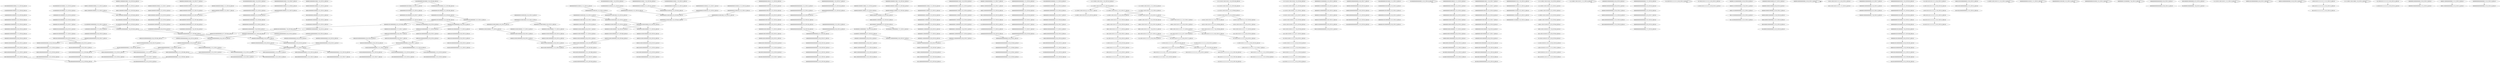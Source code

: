 digraph G {
    "00000100000000000000_11-30_COV:607_LEN:20" -> "00001000000000000000_12-31_COV:580_LEN:20";
    "00000100000000000000_11-30_COV:607_LEN:20" -> "00001000000000000000_12-32_COV:22_LEN:20";
    "00000100000000000000_11-30_COV:607_LEN:20" -> "00001000000000000001_12-31_COV:17_LEN:20";
    "10000000000010100010_2-21_COV:14_LEN:20" -> "00000000000101000100_3-22_COV:362_LEN:20";
    "00000010010000000000_7-27_COV:16_LEN:20" -> "00000100100000000000_8-28_COV:17_LEN:20";
    "00000010001000000000_9-29_COV:21_LEN:20" -> "00000100010000000000_10-30_COV:20_LEN:20";
    "10000000010000000000_7-26_COV:14_LEN:20" -> "00000000100000000000_8-27_COV:108_LEN:20";
    "00000000000000000000_1-21_COV:13_LEN:20" -> "00000000000000000000_2-22_COV:14_LEN:20";
    "00000001100000000000_9-28_COV:27_LEN:20" -> "00000011000000000000_10-29_COV:270_LEN:20";
    "00000000000000000000_6-26_COV:27_LEN:20" -> "00000000000000000000_7-27_COV:27_LEN:20";
    "00010000000000000000_10-30_COV:31_LEN:20" -> "00100000000000000000_11-31_COV:32_LEN:20";
    "00001010001000000000_10-30_COV:19_LEN:20" -> "00010100010000000000_11-31_COV:18_LEN:20";
    "11100011100110101111_4-23_COV:115_LEN:20" -> "11000111001101011111_5-25_COV:13_LEN:20";
    "11100011100110101111_4-23_COV:115_LEN:20" -> "11000111001101011111_5-24_COV:108_LEN:20";
    "10101110011010011111_6-25_COV:38_LEN:20" -> "01011100110100111111_7-26_COV:38_LEN:20";
    "00000100000000000000_8-28_COV:32_LEN:20" -> "00001000000000000000_9-29_COV:34_LEN:20";
    "11101011100110101111_4-23_COV:93_LEN:20" -> "11010111001101011111_5-25_COV:20_LEN:20";
    "11101011100110101111_4-23_COV:93_LEN:20" -> "11010111001101011111_5-24_COV:78_LEN:20";
    "11111010111001101011_2-21_COV:109_LEN:20" -> "11110101110011010111_3-22_COV:98_LEN:20";
    "10000000000001000000_3-22_COV:14_LEN:20" -> "00000000000010000000_4-23_COV:85_LEN:20";
    "00000000101000100000_5-25_COV:16_LEN:20" -> "00000001010001000000_7-26_COV:413_LEN:20";
    "00000000101000100000_5-25_COV:16_LEN:20" -> "00000001010001000000_7-27_COV:20_LEN:20";
    "00000100000000100000_2-21_COV:14_LEN:20" -> "00001000000001000000_3-22_COV:14_LEN:20";
    "00000001010000000000_6-26_COV:15_LEN:20" -> "00000010100000000000_7-27_COV:15_LEN:20";
    "11000111001101011111_5-25_COV:13_LEN:20" -> "10001110011010111111_6-26_COV:15_LEN:20";
    "11000000010000000000_7-27_COV:15_LEN:20" -> "10000000100000000000_8-28_COV:25_LEN:20";
    "00111001101011111111_8-28_COV:21_LEN:20" -> "01110011010111111111_9-29_COV:32_LEN:20";
    "11110001110011010111_2-22_COV:14_LEN:20" -> "11100011100110101111_4-23_COV:115_LEN:20";
    "11110001110011010111_2-22_COV:14_LEN:20" -> "11100011100110101111_4-24_COV:20_LEN:20";
    "00000010100010000000_8-28_COV:20_LEN:20" -> "00000101000100000000_9-29_COV:20_LEN:20";
    "00100100000000000000_11-30_COV:382_LEN:20" -> "01001000000000000000_12-31_COV:384_LEN:20";
    "00000010000000000000_9-29_COV:19_LEN:20" -> "00000100000000000000_10-30_COV:19_LEN:20";
    "11101011100110100111_4-23_COV:37_LEN:20" -> "11010111001101001111_5-24_COV:36_LEN:20";
    "11111010111001101001_2-21_COV:38_LEN:20" -> "11110101110011010011_3-22_COV:41_LEN:20";
    "00000100000000000000_10-30_COV:19_LEN:20" -> "00001000000000000000_11-31_COV:18_LEN:20";
    "00001000000110000000_5-24_COV:255_LEN:20" -> "00010000001100000000_6-25_COV:263_LEN:20";
    "01000000000100100000_2-22_COV:13_LEN:20" -> "10000000001001000000_3-23_COV:13_LEN:20";
    "11001101011111111110_11-30_COV:25_LEN:20" -> "10011010111111111101_12-32_COV:19_LEN:20";
    "00000000010010000000_4-24_COV:15_LEN:20" -> "00000000100100000000_5-25_COV:15_LEN:20";
    "10100000000000000000_14-33_COV:16_LEN:20" -> "10100000000000000000_14-33_COV:16_LEN:20";
    "00000000000000000000_4-23_COV:324_LEN:20" -> "00000000000000000000_5-24_COV:322_LEN:20";
    "00000010000100000000_8-28_COV:22_LEN:20" -> "00000100001000000000_9-29_COV:22_LEN:20";
    "10111001101001111111_8-27_COV:33_LEN:20" -> "01110011010011111111_9-28_COV:31_LEN:20";
    "00000000100010000000_8-27_COV:17_LEN:20" -> "00000001000100000000_9-28_COV:16_LEN:20";
    "00000000000000000000_10-30_COV:60_LEN:20" -> "00000000000000000000_11-31_COV:60_LEN:20";
    "00000000000000011010_1-20_COV:14_LEN:20" -> "00000000000000110100_2-21_COV:14_LEN:20";
    "00000010010000000000_7-27_COV:16_LEN:20" -> "00000100100000000000_8-28_COV:15_LEN:20";
    "00001100000000000000_3-23_COV:18_LEN:20" -> "00011000000000000000_4-24_COV:19_LEN:20";
    "00100100000000000000_10-30_COV:13_LEN:20" -> "01001000000000000000_12-31_COV:384_LEN:20";
    "11100110100101110111_10-30_COV:30_LEN:20" -> "11001101001011101111_11-31_COV:31_LEN:20";
    "00110100111111111111_13-32_COV:29_LEN:20" -> "01101001111111111111_14-33_COV:24_LEN:20";
    "10000000001000000000_3-23_COV:24_LEN:20" -> "00000000010000000000_4-24_COV:27_LEN:20";
    "00000001000000000000_9-29_COV:16_LEN:20" -> "00000010000000000000_10-30_COV:15_LEN:20";
    "00000101000000000000_8-28_COV:13_LEN:20" -> "00001010000000000000_9-29_COV:14_LEN:20";
    "00000000000000000000_3-22_COV:325_LEN:20" -> "00000000000000000000_4-23_COV:324_LEN:20";
    "11000000000000000000_7-27_COV:22_LEN:20" -> "10000000000000000000_8-28_COV:34_LEN:20";
    "11001101001011101111_11-31_COV:31_LEN:20" -> "10011010010111011111_12-32_COV:31_LEN:20";
    "00010000001100000000_6-25_COV:263_LEN:20" -> "00100000011000000000_7-26_COV:258_LEN:20";
    "00010000001100000000_6-25_COV:263_LEN:20" -> "00100000011000000000_7-27_COV:15_LEN:20";
    "00000000010000100000_5-25_COV:22_LEN:20" -> "00000000100001000000_6-26_COV:22_LEN:20";
    "00000010000000000000_10-29_COV:607_LEN:20" -> "00000100000000000000_11-30_COV:607_LEN:20";
    "00000010000000000000_10-29_COV:607_LEN:20" -> "00000100000000000000_11-31_COV:13_LEN:20";
    "00000000001010001000_4-23_COV:392_LEN:20" -> "00000000010100010000_5-24_COV:402_LEN:20";
    "11111000111001101011_1-21_COV:14_LEN:20" -> "11111000111001101011_1-21_COV:14_LEN:20";
    "00000001001000000000_5-25_COV:17_LEN:20" -> "00000010010000000000_6-26_COV:15_LEN:20";
    "00001000000000000000_12-32_COV:18_LEN:20" -> "00010000000000000000_13-33_COV:17_LEN:20";
    "11111000111001101001_2-21_COV:52_LEN:20" -> "11110001110011010010_3-22_COV:53_LEN:20";
    "00000100000000000000_11-31_COV:20_LEN:20" -> "00001000000000000000_12-32_COV:19_LEN:20";
    "00000000000000110000_1-21_COV:18_LEN:20" -> "00000000000001100000_2-22_COV:15_LEN:20";
    "00000100100000000000_8-28_COV:17_LEN:20" -> "00001001000000000000_9-29_COV:17_LEN:20";
    "11100110101111111111_10-30_COV:29_LEN:20" -> "11001101011111111111_11-31_COV:27_LEN:20";
    "10000000000000000000_8-28_COV:34_LEN:20" -> "00000000000000000000_9-29_COV:61_LEN:20";
    "11110001110011010010_3-22_COV:53_LEN:20" -> "11100011100110100101_4-23_COV:50_LEN:20";
    "00000100000000000000_11-31_COV:13_LEN:20" -> "00001000000000000000_12-32_COV:14_LEN:20";
    "00000000001100000000_5-25_COV:20_LEN:20" -> "00000000011000000000_6-26_COV:22_LEN:20";
    "10000000100000000000_8-28_COV:25_LEN:20" -> "00000001000000000000_9-29_COV:27_LEN:20";
    "00000000000001100000_3-22_COV:18_LEN:20" -> "00000000000011000000_4-23_COV:21_LEN:20";
    "00000001000000000000_6-26_COV:27_LEN:20" -> "00000010000000000000_7-27_COV:31_LEN:20";
    "00000000000000000000_5-24_COV:322_LEN:20" -> "00000000000000000000_6-25_COV:326_LEN:20";
    "00000000000000000000_5-25_COV:31_LEN:20" -> "00000000000000000000_6-26_COV:27_LEN:20";
    "10000000100000000000_8-27_COV:485_LEN:20" -> "00000001000000000000_9-29_COV:21_LEN:20";
    "10000000100000000000_8-27_COV:485_LEN:20" -> "00000001000000000000_9-28_COV:579_LEN:20";
    "00000000010001000000_6-26_COV:23_LEN:20" -> "00000000100010000000_7-27_COV:22_LEN:20";
    "00000000000000010000_1-20_COV:67_LEN:20" -> "00000000000000100000_2-21_COV:65_LEN:20";
    "00000000000100000000_4-24_COV:46_LEN:20" -> "00000000001000000000_5-25_COV:45_LEN:20";
    "00000001000000000000_9-29_COV:22_LEN:20" -> "00000010000000000000_10-30_COV:21_LEN:20";
    "11110101110011010111_3-22_COV:98_LEN:20" -> "11101011100110101111_4-23_COV:93_LEN:20";
    "11100110100111111111_10-29_COV:30_LEN:20" -> "11001101001111111111_11-30_COV:26_LEN:20";
    "00001001000000000000_9-29_COV:17_LEN:20" -> "00010010000000000000_10-30_COV:17_LEN:20";
    "00000001000000000000_9-29_COV:27_LEN:20" -> "00000010000000000000_10-30_COV:28_LEN:20";
    "00000010000000100000_2-21_COV:175_LEN:20" -> "00000100000001000000_3-22_COV:178_LEN:20";
    "00001000000010000000_4-23_COV:192_LEN:20" -> "00010000000100000000_5-24_COV:186_LEN:20";
    "00001000000000000000_12-32_COV:15_LEN:20" -> "00010000000000000000_13-33_COV:14_LEN:20";
    "10000001000000000000_9-28_COV:18_LEN:20" -> "00000010000000000000_10-29_COV:607_LEN:20";
    "00000000000000000000_1-21_COV:18_LEN:20" -> "00000000000000000000_2-22_COV:18_LEN:20";
    "01110010101111111111_9-29_COV:13_LEN:20" -> "01110010101111111111_9-29_COV:13_LEN:20";
    "00000000010100010000_4-24_COV:16_LEN:20" -> "00000000101000100000_5-25_COV:16_LEN:20";
    "00010000000000000000_13-32_COV:562_LEN:20" -> "00100000000000000000_14-33_COV:934_LEN:20";
    "01110011010111111111_9-29_COV:13_LEN:20" -> "11100110101111111111_10-30_COV:13_LEN:20";
    "00010100010000000000_11-30_COV:395_LEN:20" -> "00101000100000000000_12-31_COV:386_LEN:20";
    "00000000110000000000_8-27_COV:18_LEN:20" -> "00000001100000000000_9-28_COV:27_LEN:20";
    "00000010100010000000_8-28_COV:14_LEN:20" -> "00000101000100000000_9-29_COV:14_LEN:20";
    "11111101011100110101_1-20_COV:109_LEN:20" -> "11111010111001101011_2-21_COV:109_LEN:20";
    "10111001101011111111_8-27_COV:78_LEN:20" -> "01110011010111111111_9-29_COV:16_LEN:20";
    "10111001101011111111_8-27_COV:78_LEN:20" -> "01110011010111111111_9-28_COV:172_LEN:20";
    "00000000000000000000_6-26_COV:14_LEN:20" -> "00000000000000000000_8-27_COV:330_LEN:20";
    "00000000000000000000_8-28_COV:28_LEN:20" -> "00000000000000000000_9-29_COV:61_LEN:20";
    "00000110100000000000_11-30_COV:15_LEN:20" -> "00001101000000000000_12-31_COV:15_LEN:20";
    "00000000100000000000_7-27_COV:44_LEN:20" -> "00000001000000000000_8-28_COV:45_LEN:20";
    "00000000000000000000_5-25_COV:16_LEN:20" -> "00000000000000000000_6-26_COV:16_LEN:20";
    "00000000100000000000_8-27_COV:108_LEN:20" -> "00000001000000000000_9-29_COV:21_LEN:20";
    "00000000100000000000_8-27_COV:108_LEN:20" -> "00000001000000000000_9-28_COV:579_LEN:20";
    "00000010000000100000_1-21_COV:18_LEN:20" -> "00000100000001000000_2-22_COV:17_LEN:20";
    "00000000100100000000_5-25_COV:14_LEN:20" -> "00000001001000000000_6-26_COV:14_LEN:20";
    "00000010000010000000_10-29_COV:21_LEN:20" -> "00000100000100000000_11-30_COV:20_LEN:20";
    "00000000000000000000_9-29_COV:61_LEN:20" -> "00000000000000000000_10-30_COV:60_LEN:20";
    "01001000000000000000_12-31_COV:384_LEN:20" -> "10010000000000000000_13-32_COV:381_LEN:20";
    "00000010000000000000_10-30_COV:21_LEN:20" -> "00000100000000000000_11-31_COV:20_LEN:20";
    "00000000000000000000_2-22_COV:14_LEN:20" -> "00000000000000000000_4-23_COV:324_LEN:20";
    "00001001000000000000_8-28_COV:14_LEN:20" -> "00010010000000000000_9-29_COV:14_LEN:20";
    "00000010000000000000_10-30_COV:13_LEN:20" -> "00000010000000000000_10-30_COV:13_LEN:20";
    "00000000100100000000_5-25_COV:15_LEN:20" -> "00000001001000000000_6-26_COV:13_LEN:20";
    "00000100000000000000_11-31_COV:13_LEN:20" -> "00001000000000000000_12-32_COV:13_LEN:20";
    "10000000000010000000_3-23_COV:38_LEN:20" -> "00000000000100000000_4-24_COV:46_LEN:20";
    "00000000100100000000_4-24_COV:16_LEN:20" -> "00000001001000000000_5-25_COV:17_LEN:20";
    "10101110011010111111_6-26_COV:14_LEN:20" -> "01011100110101111111_7-27_COV:14_LEN:20";
    "00010010000000000000_10-30_COV:17_LEN:20" -> "00100100000000000000_11-31_COV:18_LEN:20";
    "00000000000000100010_1-21_COV:20_LEN:20" -> "00000000000001000100_2-22_COV:19_LEN:20";
    "01000000010000000000_7-26_COV:194_LEN:20" -> "10000000100000000000_8-27_COV:485_LEN:20";
    "00000000001000100000_5-25_COV:24_LEN:20" -> "00000000010001000000_6-26_COV:23_LEN:20";
    "00000000010000000000_4-23_COV:17_LEN:20" -> "00000000100000000000_5-24_COV:15_LEN:20";
    "01000000000000000000_12-32_COV:33_LEN:20" -> "10000000000000000000_13-33_COV:30_LEN:20";
    "00000000010010000000_7-26_COV:202_LEN:20" -> "00000000100100000000_8-27_COV:198_LEN:20";
    "00001000001000000000_12-31_COV:19_LEN:20" -> "00010000010000000000_13-32_COV:19_LEN:20";
    "00011000000000000000_13-32_COV:258_LEN:20" -> "00110000000000000000_14-33_COV:245_LEN:20";
    "00000001000100000000_9-28_COV:16_LEN:20" -> "00000010001000000000_10-29_COV:19_LEN:20";
    "00000000010100010000_4-24_COV:16_LEN:20" -> "00000000101000100000_6-25_COV:416_LEN:20";
    "00000000000000000000_8-27_COV:330_LEN:20" -> "00000000000000000000_9-28_COV:327_LEN:20";
    "00110101101111111111_13-32_COV:14_LEN:20" -> "01101011011111111111_14-33_COV:14_LEN:20";
    "00000000000000000000_11-30_COV:325_LEN:20" -> "00000000000000000000_12-31_COV:331_LEN:20";
    "00001010001000000000_10-30_COV:13_LEN:20" -> "00010100010000000000_11-31_COV:13_LEN:20";
    "00000100000001000000_2-22_COV:17_LEN:20" -> "00001000000010000000_4-23_COV:192_LEN:20";
    "00000000001000100000_6-25_COV:18_LEN:20" -> "00000000010001000000_7-26_COV:18_LEN:20";
    "00001010000000000000_9-29_COV:14_LEN:20" -> "00010100000000000000_10-30_COV:13_LEN:20";
    "00000001001000000000_6-26_COV:14_LEN:20" -> "00000010010000000000_7-27_COV:16_LEN:20";
    "00000000000000000000_6-25_COV:326_LEN:20" -> "00000000000000000000_7-26_COV:318_LEN:20";
    "00000000000010100010_1-21_COV:14_LEN:20" -> "00000000000101000100_2-22_COV:14_LEN:20";
    "00000000000000011000_1-20_COV:20_LEN:20" -> "00000000000000110000_2-21_COV:19_LEN:20";
    "00010100100000000000_11-31_COV:14_LEN:20" -> "00101001000000000000_12-32_COV:14_LEN:20";
    "00000101000100000000_9-29_COV:13_LEN:20" -> "00001010001000000000_10-30_COV:13_LEN:20";
    "00000000100000000000_5-24_COV:15_LEN:20" -> "00000001000000000000_6-25_COV:13_LEN:20";
    "11100110101111111111_10-30_COV:26_LEN:20" -> "11001101011111111111_11-31_COV:22_LEN:20";
    "00010010000000000000_13-32_COV:209_LEN:20" -> "00100100000000000000_14-33_COV:205_LEN:20";
    "00000011000000000000_10-29_COV:270_LEN:20" -> "00000110000000000000_11-30_COV:267_LEN:20";
    "00000000001010001000_3-23_COV:15_LEN:20" -> "00000000010100010000_5-24_COV:402_LEN:20";
    "00000000000100010000_5-24_COV:17_LEN:20" -> "00000000001000100000_6-25_COV:18_LEN:20";
    "10101110011010111111_6-25_COV:86_LEN:20" -> "01011100110101111111_7-26_COV:86_LEN:20";
    "00001000000000000000_12-32_COV:14_LEN:20" -> "00010000000000000000_13-33_COV:13_LEN:20";
    "00100100000000000000_11-31_COV:17_LEN:20" -> "01001000000000000000_12-32_COV:16_LEN:20";
    "11111100011100110101_1-20_COV:143_LEN:20" -> "11111000111001101011_2-21_COV:138_LEN:20";
    "00000000000000000000_7-27_COV:27_LEN:20" -> "00000000000000000000_8-28_COV:28_LEN:20";
    "00111001101011111111_8-27_COV:112_LEN:20" -> "01110011010111111111_9-29_COV:16_LEN:20";
    "00111001101011111111_8-27_COV:112_LEN:20" -> "01110011010111111111_9-28_COV:172_LEN:20";
    "01000000001000000000_6-25_COV:14_LEN:20" -> "10000000010000000000_7-26_COV:14_LEN:20";
    "00000101000100000000_9-28_COV:404_LEN:20" -> "00001010001000000000_10-29_COV:405_LEN:20";
    "00000000000011010000_4-23_COV:13_LEN:20" -> "00000000000110100000_5-24_COV:14_LEN:20";
    "01000000000100000000_2-22_COV:23_LEN:20" -> "10000000001000000000_3-23_COV:24_LEN:20";
    "10000001100000000000_9-29_COV:14_LEN:20" -> "00000011000000000000_10-30_COV:17_LEN:20";
    "00000000001000000000_6-25_COV:91_LEN:20" -> "00000000010000000000_7-26_COV:93_LEN:20";
    "00000000000001000100_2-22_COV:19_LEN:20" -> "00000000000010001000_3-23_COV:20_LEN:20";
    "00000000001010001000_3-23_COV:16_LEN:20" -> "00000000010100010000_4-24_COV:16_LEN:20";
    "01000000000100100000_2-22_COV:15_LEN:20" -> "10000000001001000000_3-23_COV:14_LEN:20";
    "00000100010000000000_11-30_COV:18_LEN:20" -> "00001000100000000000_12-31_COV:18_LEN:20";
    "00000000000010100010_1-21_COV:27_LEN:20" -> "00000000000101000100_2-22_COV:24_LEN:20";
    "11100110101101111111_10-29_COV:16_LEN:20" -> "11001101011011111111_11-30_COV:14_LEN:20";
    "10000000010010000000_3-23_COV:16_LEN:20" -> "00000000100100000000_4-24_COV:16_LEN:20";
    "00000000000010001000_4-23_COV:18_LEN:20" -> "00000000000100010000_5-24_COV:17_LEN:20";
    "10001110011010010111_6-25_COV:48_LEN:20" -> "00011100110100101110_7-26_COV:46_LEN:20";
    "00000100000011000000_4-23_COV:262_LEN:20" -> "00001000000110000000_5-24_COV:255_LEN:20";
    "00000000000101000100_2-22_COV:15_LEN:20" -> "00000000001010001000_3-23_COV:15_LEN:20";
    "00000010000001100000_2-22_COV:24_LEN:20" -> "00000100000011000000_4-23_COV:262_LEN:20";
    "00001001000000000000_9-29_COV:13_LEN:20" -> "00010010000000000000_10-30_COV:13_LEN:20";
    "00011100110101111111_7-27_COV:16_LEN:20" -> "00111001101011111111_8-28_COV:15_LEN:20";
    "00000000000000000000_2-22_COV:18_LEN:20" -> "00000000000000000000_3-23_COV:18_LEN:20";
    "00100000000010010000_1-21_COV:13_LEN:20" -> "01000000000100100000_2-22_COV:13_LEN:20";
    "00000011000000000000_1-21_COV:17_LEN:20" -> "00000110000000000000_2-22_COV:17_LEN:20";
    "01110011010111111111_9-29_COV:31_LEN:20" -> "11100110101111111111_10-30_COV:29_LEN:20";
    "10001110011010111111_6-25_COV:118_LEN:20" -> "00011100110101111111_7-26_COV:121_LEN:20";
    "00000000100000000000_5-25_COV:28_LEN:20" -> "00000001000000000000_6-26_COV:27_LEN:20";
    "00000000000010010000_4-23_COV:205_LEN:20" -> "00000000000100100000_5-24_COV:211_LEN:20";
    "00011000000010000000_4-23_COV:280_LEN:20" -> "00110000000100000000_5-24_COV:280_LEN:20";
    "00000110000000000000_11-30_COV:267_LEN:20" -> "00001100000000000000_12-31_COV:259_LEN:20";
    "00000010000001100000_3-22_COV:245_LEN:20" -> "00000100000011000000_4-23_COV:262_LEN:20";
    "00000100000000000000_10-30_COV:52_LEN:20" -> "00001000000000000000_11-31_COV:51_LEN:20";
    "11001101011111111111_11-30_COV:156_LEN:20" -> "10011010111111111111_12-32_COV:13_LEN:20";
    "11001101011111111111_11-30_COV:156_LEN:20" -> "10011010111111111111_12-31_COV:140_LEN:20";
    "00000010010000000000_7-26_COV:384_LEN:20" -> "00000100100000000000_8-27_COV:384_LEN:20";
    "10000000100000000000_8-28_COV:19_LEN:20" -> "00000001000000000000_9-29_COV:22_LEN:20";
    "00000000101000100000_6-26_COV:15_LEN:20" -> "00000001010001000000_7-27_COV:15_LEN:20";
    "00000000000001101000_3-22_COV:13_LEN:20" -> "00000000000011010000_4-23_COV:13_LEN:20";
    "00000000010010000000_4-23_COV:402_LEN:20" -> "00000000100100000000_5-25_COV:14_LEN:20";
    "00000000010010000000_4-23_COV:402_LEN:20" -> "00000000100100000000_5-24_COV:398_LEN:20";
    "00001000010000000000_10-30_COV:22_LEN:20" -> "00010000100000000000_11-31_COV:22_LEN:20";
    "00000000000101000100_2-22_COV:14_LEN:20" -> "00000000001010001000_3-23_COV:16_LEN:20";
    "00101000100000000000_12-32_COV:16_LEN:20" -> "01010001000000000000_13-33_COV:14_LEN:20";
    "00000000000101000100_2-22_COV:24_LEN:20" -> "00000000001010001000_4-23_COV:392_LEN:20";
    "00001000100000000000_11-31_COV:19_LEN:20" -> "00010001000000000000_12-32_COV:19_LEN:20";
    "00000100001000000000_9-29_COV:22_LEN:20" -> "00001000010000000000_10-30_COV:22_LEN:20";
    "01000000000001000000_2-22_COV:40_LEN:20" -> "10000000000010000000_3-23_COV:38_LEN:20";
    "11110001110011010111_3-22_COV:127_LEN:20" -> "11100011100110101111_4-23_COV:115_LEN:20";
    "11110001110011010111_3-22_COV:127_LEN:20" -> "11100011100110101111_4-24_COV:20_LEN:20";
    "00100000001000000000_6-25_COV:196_LEN:20" -> "01000000010000000000_7-26_COV:194_LEN:20";
    "00000000000000000000_1-20_COV:317_LEN:20" -> "00000000000000000000_2-21_COV:316_LEN:20";
    "00000000000000000000_2-21_COV:316_LEN:20" -> "00000000000000000000_3-22_COV:325_LEN:20";
    "01000000010000000000_6-26_COV:18_LEN:20" -> "10000000100000000000_8-27_COV:485_LEN:20";
    "00000000001010001000_4-24_COV:13_LEN:20" -> "00000000010100010000_5-25_COV:14_LEN:20";
    "00001010001000000000_10-30_COV:13_LEN:20" -> "00010100010000000000_11-31_COV:13_LEN:20";
    "00000001000000110000_1-21_COV:26_LEN:20" -> "00000010000001100000_2-22_COV:24_LEN:20";
    "00001001000000000000_9-29_COV:16_LEN:20" -> "00010010000000000000_10-30_COV:17_LEN:20";
    "00000001000000110000_2-21_COV:240_LEN:20" -> "00000010000001100000_3-22_COV:245_LEN:20";
    "00000000010100010000_4-24_COV:17_LEN:20" -> "00000000101000100000_5-25_COV:18_LEN:20";
    "10000000000101000100_3-22_COV:16_LEN:20" -> "00000000001010001000_4-23_COV:392_LEN:20";
    "00000000000000000000_11-31_COV:60_LEN:20" -> "00000000000000000000_12-32_COV:61_LEN:20";
    "00000100100000000000_8-28_COV:14_LEN:20" -> "00001001000000000000_9-29_COV:13_LEN:20";
    "01000000001001000000_2-22_COV:16_LEN:20" -> "10000000010010000000_3-23_COV:16_LEN:20";
    "10000000100000100000_8-27_COV:15_LEN:20" -> "00000001000001000000_9-28_COV:19_LEN:20";
    "11000111001101011111_5-25_COV:20_LEN:20" -> "10001110011010111111_6-26_COV:20_LEN:20";
    "00010000000000000000_12-32_COV:52_LEN:20" -> "00100000000000000000_14-33_COV:934_LEN:20";
    "00100000000010010000_1-20_COV:400_LEN:20" -> "01000000000100100000_2-22_COV:15_LEN:20";
    "00100000000010010000_1-20_COV:400_LEN:20" -> "01000000000100100000_2-21_COV:398_LEN:20";
    "00010000010000000000_13-32_COV:19_LEN:20" -> "00100000100000000000_14-33_COV:20_LEN:20";
    "00001100000000000000_12-32_COV:19_LEN:20" -> "00011000000000000000_13-33_COV:18_LEN:20";
    "00000000011000000000_6-26_COV:22_LEN:20" -> "00000000110000000000_7-27_COV:22_LEN:20";
    "10011010111111111111_12-32_COV:29_LEN:20" -> "00110101111111111111_13-33_COV:28_LEN:20";
    "00000000000000000000_6-26_COV:16_LEN:20" -> "00000000000000000000_7-27_COV:16_LEN:20";
    "00000000100001000000_6-26_COV:22_LEN:20" -> "00000001000010000000_7-27_COV:22_LEN:20";
    "11010111001101011111_5-25_COV:20_LEN:20" -> "10101110011010111111_6-26_COV:21_LEN:20";
    "00000001001000000000_9-28_COV:207_LEN:20" -> "00000010010000000000_10-29_COV:205_LEN:20";
    "00011010000000000000_13-32_COV:14_LEN:20" -> "00110100000000000000_14-33_COV:15_LEN:20";
    "00011100110101111111_7-27_COV:24_LEN:20" -> "00111001101011111111_8-28_COV:21_LEN:20";
    "00100000000100100000_1-21_COV:16_LEN:20" -> "01000000001001000000_2-22_COV:16_LEN:20";
    "00000110000000100000_2-21_COV:252_LEN:20" -> "00001100000001000000_3-22_COV:258_LEN:20";
    "00000000000000000000_12-32_COV:61_LEN:20" -> "00000000000000000000_13-33_COV:56_LEN:20";
    "00000000000000000000_10-29_COV:332_LEN:20" -> "00000000000000000000_11-30_COV:325_LEN:20";
    "00010001000000000000_12-32_COV:19_LEN:20" -> "00100010000000000000_13-33_COV:17_LEN:20";
    "00010010000000000000_10-29_COV:379_LEN:20" -> "00100100000000000000_11-30_COV:382_LEN:20";
    "11111000111001101011_2-21_COV:138_LEN:20" -> "11110001110011010111_3-22_COV:127_LEN:20";
    "11111000111001101011_2-21_COV:138_LEN:20" -> "11110001110011010110_3-22_COV:17_LEN:20";
    "00001100000000000000_12-31_COV:259_LEN:20" -> "00011000000000000000_13-32_COV:258_LEN:20";
    "00000000100100000000_5-25_COV:18_LEN:20" -> "00000001001000000000_6-26_COV:18_LEN:20";
    "00100000000001010001_1-20_COV:16_LEN:20" -> "01000000000010100010_2-21_COV:16_LEN:20";
    "00010010000000000000_10-30_COV:18_LEN:20" -> "00100100000000000000_11-31_COV:17_LEN:20";
    "00000000000000010001_1-20_COV:17_LEN:20" -> "00000000000000100010_2-21_COV:17_LEN:20";
    "00000100100000000000_11-30_COV:206_LEN:20" -> "00001001000000000000_12-31_COV:213_LEN:20";
    "00100100000000000000_11-31_COV:18_LEN:20" -> "01001000000000000000_12-32_COV:19_LEN:20";
    "00000000000100001000_3-23_COV:23_LEN:20" -> "00000000001000010000_4-24_COV:23_LEN:20";
    "00000000010010000000_4-24_COV:17_LEN:20" -> "00000000100100000000_5-25_COV:18_LEN:20";
    "00000010000000000000_10-30_COV:23_LEN:20" -> "00000100000000000000_11-31_COV:17_LEN:20";
    "00000000101000100000_6-26_COV:14_LEN:20" -> "00000001010001000000_7-27_COV:14_LEN:20";
    "00000001010001000000_7-27_COV:15_LEN:20" -> "00000010100010000000_8-28_COV:14_LEN:20";
    "01000000000001010001_1-20_COV:15_LEN:20" -> "10000000000010100010_2-21_COV:14_LEN:20";
    "00001000000000000000_11-31_COV:51_LEN:20" -> "00010000000000000000_12-32_COV:52_LEN:20";
    "01110011010111111111_9-29_COV:32_LEN:20" -> "11100110101111111111_10-30_COV:26_LEN:20";
    "00001000000000000000_12-31_COV:580_LEN:20" -> "00010000000000000000_13-32_COV:562_LEN:20";
    "00001000000000000000_12-31_COV:580_LEN:20" -> "00010000000000000000_13-33_COV:14_LEN:20";
    "10000001100000000000_9-28_COV:237_LEN:20" -> "00000011000000000000_10-29_COV:270_LEN:20";
    "11001101001111111111_11-30_COV:26_LEN:20" -> "10011010011111111111_12-31_COV:29_LEN:20";
    "00100000011000000000_7-26_COV:258_LEN:20" -> "01000000110000000000_8-27_COV:253_LEN:20";
    "10011010010111011111_12-32_COV:31_LEN:20" -> "00110100101110111111_13-33_COV:29_LEN:20";
    "11111101011100110100_1-20_COV:40_LEN:20" -> "11111010111001101001_2-21_COV:38_LEN:20";
    "00000100000000000000_11-31_COV:17_LEN:20" -> "00001000000000000000_12-32_COV:15_LEN:20";
    "01110011010010111011_9-29_COV:38_LEN:20" -> "11100110100101110111_10-30_COV:30_LEN:20";
    "01000000110000000000_8-27_COV:253_LEN:20" -> "10000001100000000000_9-29_COV:14_LEN:20";
    "01000000110000000000_8-27_COV:253_LEN:20" -> "10000001100000000000_9-28_COV:237_LEN:20";
    "00000000000001100000_2-22_COV:15_LEN:20" -> "00000000000011000000_3-23_COV:16_LEN:20";
    "00000000010000000000_6-26_COV:45_LEN:20" -> "00000000100000000000_7-27_COV:44_LEN:20";
    "00100000000100000000_5-24_COV:14_LEN:20" -> "01000000001000000000_6-25_COV:14_LEN:20";
    "11100011100110101111_3-23_COV:13_LEN:20" -> "11100011100110101111_3-23_COV:13_LEN:20";
    "00000000000001001000_3-22_COV:202_LEN:20" -> "00000000000010010000_4-23_COV:205_LEN:20";
    "00000001100000000000_8-28_COV:20_LEN:20" -> "00000011000000000000_10-29_COV:270_LEN:20";
    "00000000010100010000_5-24_COV:402_LEN:20" -> "00000000101000100000_6-25_COV:416_LEN:20";
    "00000110000000000000_11-31_COV:18_LEN:20" -> "00001100000000000000_12-32_COV:19_LEN:20";
    "00000010100000000000_7-27_COV:15_LEN:20" -> "00000101000000000000_8-28_COV:13_LEN:20";
    "00001000100000000000_12-31_COV:18_LEN:20" -> "00010001000000000000_13-32_COV:18_LEN:20";
    "10011010111111111111_12-32_COV:21_LEN:20" -> "00110101111111111111_13-33_COV:21_LEN:20";
    "10000000001001000000_3-23_COV:14_LEN:20" -> "00000000010010000000_4-24_COV:17_LEN:20";
    "00000010010000000000_6-26_COV:15_LEN:20" -> "00000100100000000000_7-27_COV:15_LEN:20";
    "00000001000000000000_8-28_COV:45_LEN:20" -> "00000010000000000000_9-29_COV:52_LEN:20";
    "00001000000001000000_3-22_COV:14_LEN:20" -> "00010000000010000000_4-23_COV:13_LEN:20";
    "00000001010001000000_7-26_COV:413_LEN:20" -> "00000010100010000000_8-27_COV:409_LEN:20";
    "00010010000000000000_9-29_COV:14_LEN:20" -> "00100100000000000000_10-30_COV:13_LEN:20";
    "01001000000000000000_12-32_COV:19_LEN:20" -> "10010000000000000000_13-33_COV:16_LEN:20";
    "00000010100010000000_8-27_COV:409_LEN:20" -> "00000101000100000000_9-28_COV:404_LEN:20";
    "00000010100010000000_7-27_COV:16_LEN:20" -> "00000101000100000000_8-28_COV:15_LEN:20";
    "00000010000000000000_10-30_COV:28_LEN:20" -> "00000100000000000000_11-31_COV:28_LEN:20";
    "00000000000100000000_5-24_COV:84_LEN:20" -> "00000000001000000000_6-25_COV:91_LEN:20";
    "00000000000000000000_12-31_COV:331_LEN:20" -> "00000000000000000000_13-32_COV:331_LEN:20";
    "00000000000001000010_1-21_COV:25_LEN:20" -> "00000000000010000100_2-22_COV:21_LEN:20";
    "01001000000000000000_12-32_COV:16_LEN:20" -> "10010000000000000000_13-33_COV:14_LEN:20";
    "00111001101001011101_8-28_COV:40_LEN:20" -> "01110011010010111011_9-29_COV:38_LEN:20";
    "00000000010100010000_5-25_COV:14_LEN:20" -> "00000000101000100000_6-26_COV:14_LEN:20";
    "00000010010000000000_7-27_COV:14_LEN:20" -> "00000100100000000000_8-28_COV:14_LEN:20";
    "11000000010000000000_7-26_COV:283_LEN:20" -> "10000000100000000000_8-27_COV:485_LEN:20";
    "00000000000000100100_2-21_COV:200_LEN:20" -> "00000000000001001000_3-22_COV:202_LEN:20";
    "00000010000000000000_9-29_COV:52_LEN:20" -> "00000100000000000000_10-30_COV:52_LEN:20";
    "00000000001100000000_6-25_COV:19_LEN:20" -> "00000000011000000000_7-26_COV:21_LEN:20";
    "00000000100100000000_8-27_COV:198_LEN:20" -> "00000001001000000000_9-28_COV:207_LEN:20";
    "11001101011111111111_11-31_COV:22_LEN:20" -> "10011010111111111111_12-32_COV:21_LEN:20";
    "00000010000000000000_7-27_COV:31_LEN:20" -> "00000100000000000000_8-28_COV:32_LEN:20";
    "00100001000000000000_12-32_COV:22_LEN:20" -> "01000010000000000000_13-33_COV:22_LEN:20";
    "00000000001001000000_6-25_COV:208_LEN:20" -> "00000000010010000000_7-26_COV:202_LEN:20";
    "00010001000000000000_13-32_COV:18_LEN:20" -> "00100010000000000000_14-33_COV:19_LEN:20";
    "10011010011111111111_12-31_COV:29_LEN:20" -> "00110100111111111111_13-32_COV:29_LEN:20";
    "01000000000100100000_2-21_COV:398_LEN:20" -> "10000000001001000000_3-22_COV:394_LEN:20";
    "00000000000001000000_3-22_COV:70_LEN:20" -> "00000000000010000000_4-23_COV:85_LEN:20";
    "00001000000010000000_3-23_COV:18_LEN:20" -> "00010000000100000000_4-24_COV:18_LEN:20";
    "00000000100010000000_7-27_COV:22_LEN:20" -> "00000001000100000000_8-28_COV:21_LEN:20";
    "01001000000000000000_12-32_COV:18_LEN:20" -> "10010000000000000000_13-33_COV:17_LEN:20";
    "01100000001000000000_5-25_COV:13_LEN:20" -> "11000000010000000000_7-27_COV:15_LEN:20";
    "01100000001000000000_5-25_COV:13_LEN:20" -> "11000000010000000000_7-26_COV:283_LEN:20";
    "01011100110101111111_7-26_COV:86_LEN:20" -> "10111001101011111111_8-27_COV:78_LEN:20";
    "11111000111001101011_1-21_COV:16_LEN:20" -> "11110001110011010111_2-22_COV:14_LEN:20";
    "00010000100000000000_11-31_COV:22_LEN:20" -> "00100001000000000000_12-32_COV:22_LEN:20";
    "10111001101011111111_8-28_COV:16_LEN:20" -> "01110011010111111111_9-29_COV:31_LEN:20";
    "00001000000000000000_11-31_COV:18_LEN:20" -> "00010000000000000000_12-32_COV:18_LEN:20";
    "00000000000001010010_1-21_COV:15_LEN:20" -> "00000000000001010010_1-21_COV:15_LEN:20";
    "00000000000000000000_3-23_COV:28_LEN:20" -> "00000000000000000000_4-24_COV:28_LEN:20";
    "01100000001000000000_6-25_COV:283_LEN:20" -> "11000000010000000000_7-27_COV:15_LEN:20";
    "01100000001000000000_6-25_COV:283_LEN:20" -> "11000000010000000000_7-26_COV:283_LEN:20";
    "00000000000100100000_5-24_COV:211_LEN:20" -> "00000000001001000000_6-25_COV:208_LEN:20";
    "00000011000000000000_10-30_COV:17_LEN:20" -> "00000110000000000000_11-31_COV:18_LEN:20";
    "00000010010000000000_10-29_COV:205_LEN:20" -> "00000100100000000000_11-30_COV:206_LEN:20";
    "11100011100110101111_4-24_COV:20_LEN:20" -> "11000111001101011111_5-25_COV:20_LEN:20";
    "00010100010000000000_11-31_COV:18_LEN:20" -> "00101000100000000000_12-32_COV:16_LEN:20";
    "00000000000000000000_3-23_COV:18_LEN:20" -> "00000000000000000000_4-24_COV:17_LEN:20";
    "00000110000000000000_2-22_COV:17_LEN:20" -> "00001100000000000000_3-23_COV:18_LEN:20";
    "00000100000000000000_11-31_COV:28_LEN:20" -> "00001000000000000000_12-32_COV:26_LEN:20";
    "01110011010110111111_9-28_COV:15_LEN:20" -> "11100110101101111111_10-29_COV:16_LEN:20";
    "00001001000000000000_9-28_COV:385_LEN:20" -> "00010010000000000000_10-29_COV:379_LEN:20";
    "00000000000000000000_7-26_COV:318_LEN:20" -> "00000000000000000000_8-27_COV:330_LEN:20";
    "00000000101000000000_5-25_COV:14_LEN:20" -> "00000001010000000000_6-26_COV:15_LEN:20";
    "00001000000000000000_12-32_COV:22_LEN:20" -> "00010000000000000000_13-33_COV:22_LEN:20";
    "00110000000100000000_5-24_COV:280_LEN:20" -> "01100000001000000000_6-25_COV:283_LEN:20";
    "00000011000000010000_1-20_COV:254_LEN:20" -> "00000110000000100000_2-21_COV:252_LEN:20";
    "00000001000010000000_7-27_COV:22_LEN:20" -> "00000010000100000000_8-28_COV:22_LEN:20";
    "00000010100010000000_8-28_COV:13_LEN:20" -> "00000101000100000000_9-29_COV:13_LEN:20";
    "00000010000000000000_10-30_COV:18_LEN:20" -> "00000100000000000000_11-31_COV:17_LEN:20";
    "01110011010011111111_9-28_COV:31_LEN:20" -> "11100110100111111111_10-29_COV:30_LEN:20";
    "00000000011000000000_7-26_COV:21_LEN:20" -> "00000000110000000000_8-27_COV:18_LEN:20";
    "00000000000000000000_4-24_COV:17_LEN:20" -> "00000000000000000000_5-25_COV:16_LEN:20";
    "00000000000010100010_2-21_COV:352_LEN:20" -> "00000000000101000100_3-22_COV:362_LEN:20";
    "00000000000101001000_3-23_COV:13_LEN:20" -> "00000000000101001000_3-23_COV:13_LEN:20";
    "00000000010000000000_7-26_COV:93_LEN:20" -> "00000000100000000000_8-27_COV:108_LEN:20";
    "00010000000100000000_5-24_COV:186_LEN:20" -> "00100000001000000000_6-25_COV:196_LEN:20";
    "00000000000110000000_5-24_COV:18_LEN:20" -> "00000000001100000000_6-25_COV:19_LEN:20";
    "00000100100000000000_7-27_COV:15_LEN:20" -> "00001001000000000000_8-28_COV:14_LEN:20";
    "00000100000001000000_2-22_COV:16_LEN:20" -> "00001000000010000000_3-23_COV:18_LEN:20";
    "10001110011010111111_6-26_COV:15_LEN:20" -> "00011100110101111111_7-27_COV:16_LEN:20";
    "00001000000000000000_9-29_COV:34_LEN:20" -> "00010000000000000000_10-30_COV:31_LEN:20";
    "00000000000001001000_2-22_COV:13_LEN:20" -> "00000000000001001000_2-22_COV:13_LEN:20";
    "00000000011010000000_7-26_COV:13_LEN:20" -> "00000000011010000000_7-26_COV:13_LEN:20";
    "00000000000000000000_9-29_COV:13_LEN:20" -> "00000000000000000000_10-30_COV:13_LEN:20";
    "00010000001000000000_6-25_COV:14_LEN:20" -> "00100000010000000000_7-26_COV:13_LEN:20";
    "00000000000000000000_9-28_COV:327_LEN:20" -> "00000000000000000000_10-29_COV:332_LEN:20";
    "00000000000011000000_3-23_COV:16_LEN:20" -> "00000000000110000000_4-24_COV:20_LEN:20";
    "11110101110011010011_3-22_COV:41_LEN:20" -> "11101011100110100111_4-23_COV:37_LEN:20";
    "00000000000001010001_1-20_COV:354_LEN:20" -> "00000000000010100010_2-21_COV:352_LEN:20";
    "00000001000000000000_9-29_COV:21_LEN:20" -> "00000010000000000000_10-30_COV:18_LEN:20";
    "00000001010001000000_6-26_COV:17_LEN:20" -> "00000010100010000000_7-27_COV:16_LEN:20";
    "00000010001000000000_10-29_COV:19_LEN:20" -> "00000100010000000000_11-30_COV:18_LEN:20";
    "00000000000000000000_13-32_COV:331_LEN:20" -> "00000000000000000000_14-33_COV:330_LEN:20";
    "11010111001101011111_5-24_COV:78_LEN:20" -> "10101110011010111111_6-25_COV:86_LEN:20";
    "00000000001000010000_4-24_COV:23_LEN:20" -> "00000000010000100000_5-25_COV:22_LEN:20";
    "00001100000001000000_2-22_COV:22_LEN:20" -> "00011000000010000000_4-23_COV:280_LEN:20";
    "00000100010000000000_10-30_COV:20_LEN:20" -> "00001000100000000000_11-31_COV:19_LEN:20";
    "11111010111001101011_1-21_COV:13_LEN:20" -> "11111010111001101011_1-21_COV:13_LEN:20";
    "00000100000100000000_11-30_COV:20_LEN:20" -> "00001000001000000000_12-31_COV:19_LEN:20";
    "00000000000010000000_4-23_COV:85_LEN:20" -> "00000000000100000000_5-24_COV:84_LEN:20";
    "11001101011011111111_11-30_COV:14_LEN:20" -> "10011010110111111111_12-31_COV:15_LEN:20";
    "00000000101000100000_6-25_COV:416_LEN:20" -> "00000001010001000000_7-26_COV:413_LEN:20";
    "00000000101000100000_6-25_COV:416_LEN:20" -> "00000001010001000000_7-27_COV:20_LEN:20";
    "10011010110111111111_12-31_COV:15_LEN:20" -> "00110101101111111111_13-32_COV:14_LEN:20";
    "00101000100000000000_12-31_COV:386_LEN:20" -> "01010001000000000000_13-32_COV:371_LEN:20";
    "00000000000000000000_4-24_COV:28_LEN:20" -> "00000000000000000000_5-25_COV:31_LEN:20";
    "01010001000000000000_13-32_COV:371_LEN:20" -> "10100010000000000000_14-33_COV:356_LEN:20";
    "00000010000000000000_10-30_COV:18_LEN:20" -> "00000100000000000000_11-31_COV:17_LEN:20";
    "01000000000010100010_2-21_COV:16_LEN:20" -> "10000000000101000100_3-22_COV:16_LEN:20";
    "00000100100000000000_8-28_COV:13_LEN:20" -> "00000100100000000000_8-28_COV:13_LEN:20";
    "00000100000000000000_11-31_COV:17_LEN:20" -> "00001000000000000000_12-32_COV:16_LEN:20";
    "00100000000010000000_1-21_COV:24_LEN:20" -> "01000000000100000000_2-22_COV:23_LEN:20";
    "10000000001001000000_3-22_COV:394_LEN:20" -> "00000000010010000000_4-23_COV:402_LEN:20";
    "00000001000000000000_9-29_COV:21_LEN:20" -> "00000010000000000000_10-30_COV:23_LEN:20";
    "00000000000000110000_2-21_COV:19_LEN:20" -> "00000000000001100000_3-22_COV:18_LEN:20";
    "00000000000000110100_2-21_COV:14_LEN:20" -> "00000000000001101000_3-22_COV:13_LEN:20";
    "00010000000010000000_4-23_COV:13_LEN:20" -> "00100000000100000000_5-24_COV:14_LEN:20";
    "01100000000000000000_6-26_COV:22_LEN:20" -> "11000000000000000000_7-27_COV:22_LEN:20";
    "00010000000000000000_12-32_COV:18_LEN:20" -> "00100000000000000000_13-33_COV:18_LEN:20";
    "01100110101111111111_9-29_COV:14_LEN:20" -> "11001101011111111110_11-30_COV:25_LEN:20";
    "01100110101111111111_9-29_COV:14_LEN:20" -> "11001101011111111111_11-30_COV:156_LEN:20";
    "11110001110011010110_3-22_COV:17_LEN:20" -> "11100011100110101101_4-23_COV:16_LEN:20";
    "00000010000000000000_10-30_COV:15_LEN:20" -> "00000100000000000000_11-31_COV:17_LEN:20";
    "11000111001101011111_5-24_COV:108_LEN:20" -> "10001110011010111111_6-25_COV:118_LEN:20";
    "00000001000000000000_6-25_COV:13_LEN:20" -> "00000010000000000000_7-26_COV:13_LEN:20";
    "00110000000000000000_5-25_COV:20_LEN:20" -> "01100000000000000000_6-26_COV:22_LEN:20";
    "10011010111111111111_12-31_COV:140_LEN:20" -> "00110101111111111111_13-32_COV:140_LEN:20";
    "10000000001001000000_3-23_COV:13_LEN:20" -> "00000000010010000000_4-24_COV:15_LEN:20";
    "00000100000000000000_11-31_COV:17_LEN:20" -> "00001000000000000000_12-32_COV:14_LEN:20";
    "00000000000000000000_2-22_COV:24_LEN:20" -> "00000000000000000000_3-23_COV:28_LEN:20";
    "00000000100100000000_5-24_COV:398_LEN:20" -> "00000001001000000000_6-26_COV:14_LEN:20";
    "00000000100100000000_5-24_COV:398_LEN:20" -> "00000001001000000000_6-25_COV:396_LEN:20";
    "00000000000010001000_3-23_COV:20_LEN:20" -> "00000000000100010000_4-24_COV:23_LEN:20";
    "00011100110100101110_7-26_COV:46_LEN:20" -> "00111001101001011101_8-28_COV:40_LEN:20";
    "00001010000000000000_10-29_COV:13_LEN:20" -> "00001010000000000000_10-29_COV:13_LEN:20";
    "00110101111111111111_13-32_COV:140_LEN:20" -> "01101011111111111111_14-33_COV:138_LEN:20";
    "00100100000000000000_11-31_COV:17_LEN:20" -> "01001000000000000000_12-32_COV:18_LEN:20";
    "00000001010001000000_7-27_COV:20_LEN:20" -> "00000010100010000000_8-28_COV:20_LEN:20";
    "01000000000000100000_2-21_COV:15_LEN:20" -> "10000000000001000000_3-22_COV:14_LEN:20";
    "00000010000000000000_10-30_COV:13_LEN:20" -> "00000010000000000000_10-30_COV:13_LEN:20";
    "11100011100110100101_4-23_COV:50_LEN:20" -> "11000111001101001011_5-24_COV:43_LEN:20";
    "00000000000000010010_1-20_COV:203_LEN:20" -> "00000000000000100100_2-21_COV:200_LEN:20";
    "00010000000000000010_13-32_COV:17_LEN:20" -> "00100000000000000100_14-33_COV:19_LEN:20";
    "00001001000000000000_12-31_COV:213_LEN:20" -> "00010010000000000000_13-32_COV:209_LEN:20";
    "00000001000000000000_9-28_COV:579_LEN:20" -> "00000010000000000000_10-29_COV:607_LEN:20";
    "00001000000000000000_12-32_COV:26_LEN:20" -> "00010000000000000000_13-33_COV:26_LEN:20";
    "00000001001000000000_6-26_COV:14_LEN:20" -> "00000010010000000000_7-27_COV:14_LEN:20";
    "11001101011111111111_11-31_COV:13_LEN:20" -> "10011010111111111111_12-32_COV:15_LEN:20";
    "10011010111111111111_12-32_COV:15_LEN:20" -> "00110101111111111111_13-33_COV:14_LEN:20";
    "00000000000010000100_2-22_COV:21_LEN:20" -> "00000000000100001000_3-23_COV:23_LEN:20";
    "11111100011100110000_1-20_COV:14_LEN:20" -> "11111100011100110000_1-20_COV:14_LEN:20";
    "10010000000000000000_13-32_COV:381_LEN:20" -> "00100000000000000000_14-33_COV:934_LEN:20";
    "10101110011010111111_6-26_COV:21_LEN:20" -> "01011100110101111111_7-27_COV:20_LEN:20";
    "00000100100000000000_8-28_COV:15_LEN:20" -> "00001001000000000000_9-29_COV:16_LEN:20";
    "00001000000000000000_12-32_COV:19_LEN:20" -> "00010000000000000000_13-33_COV:20_LEN:20";
    "00010010000000000000_10-30_COV:17_LEN:20" -> "00100100000000000000_11-31_COV:17_LEN:20";
    "00010010000000000000_10-30_COV:13_LEN:20" -> "00100100000000000000_11-31_COV:13_LEN:20";
    "00000001000100000000_8-28_COV:21_LEN:20" -> "00000010001000000000_9-29_COV:21_LEN:20";
    "00000000000001000100_3-22_COV:19_LEN:20" -> "00000000000010001000_4-23_COV:18_LEN:20";
    "00000000010000000000_4-24_COV:27_LEN:20" -> "00000000100000000000_5-25_COV:28_LEN:20";
    "00000101000100000000_9-29_COV:14_LEN:20" -> "00001010001000000000_10-30_COV:13_LEN:20";
    "00000110000000100000_1-21_COV:25_LEN:20" -> "00001100000001000000_2-22_COV:22_LEN:20";
    "01110010101111111111_9-29_COV:14_LEN:20" -> "11100101011111111111_10-30_COV:14_LEN:20";
    "00000000000101000100_3-22_COV:362_LEN:20" -> "00000000001010001000_4-23_COV:392_LEN:20";
    "00000100100000000000_8-28_COV:17_LEN:20" -> "00001001000000000000_9-29_COV:18_LEN:20";
    "00001100000001000000_3-22_COV:258_LEN:20" -> "00011000000010000000_4-23_COV:280_LEN:20";
    "00000101000100000000_9-29_COV:20_LEN:20" -> "00001010001000000000_10-30_COV:19_LEN:20";
    "11010111001101001111_5-24_COV:36_LEN:20" -> "10101110011010011111_6-25_COV:38_LEN:20";
    "10000000100000000000_8-28_COV:18_LEN:20" -> "00000001000000000000_9-29_COV:21_LEN:20";
    "00000000000100010000_4-24_COV:23_LEN:20" -> "00000000001000100000_5-25_COV:24_LEN:20";
    "00100000000000010000_1-20_COV:15_LEN:20" -> "01000000000000100000_2-21_COV:15_LEN:20";
    "00000001000000010000_1-20_COV:177_LEN:20" -> "00000010000000100000_2-21_COV:175_LEN:20";
    "00000100100000000000_8-27_COV:384_LEN:20" -> "00001001000000000000_9-28_COV:385_LEN:20";
    "00001000000000000001_12-31_COV:17_LEN:20" -> "00010000000000000010_13-32_COV:17_LEN:20";
    "10000000100000000000_8-28_COV:16_LEN:20" -> "00000001000000000000_9-29_COV:18_LEN:20";
    "00100000000000100000_1-21_COV:39_LEN:20" -> "01000000000001000000_2-22_COV:40_LEN:20";
    "00000001010001000000_7-27_COV:14_LEN:20" -> "00000010100010000000_8-28_COV:13_LEN:20";
    "00000000010100000000_4-24_COV:13_LEN:20" -> "00000000101000000000_5-25_COV:14_LEN:20";
    "00000100000000000000_11-31_COV:17_LEN:20" -> "00001000000000000000_12-32_COV:18_LEN:20";
    "00000000001010001000_3-23_COV:13_LEN:20" -> "00000000010100010000_4-24_COV:17_LEN:20";
    "01011100110100111111_7-26_COV:38_LEN:20" -> "10111001101001111111_8-27_COV:33_LEN:20";
    "00001001000000000000_9-29_COV:18_LEN:20" -> "00010010000000000000_10-30_COV:18_LEN:20";
    "00000100000001000000_3-22_COV:178_LEN:20" -> "00001000000010000000_4-23_COV:192_LEN:20";
    "10000001000000000000_8-28_COV:17_LEN:20" -> "00000010000000000000_9-29_COV:19_LEN:20";
    "00000001001000000000_6-26_COV:18_LEN:20" -> "00000010010000000000_7-27_COV:16_LEN:20";
    "00001010001000000000_10-29_COV:405_LEN:20" -> "00010100010000000000_11-30_COV:395_LEN:20";
    "00001010001000000000_10-29_COV:405_LEN:20" -> "00010100010000000000_11-31_COV:13_LEN:20";
    "00011000000000000000_4-24_COV:19_LEN:20" -> "00110000000000000000_5-25_COV:20_LEN:20";
    "10011010111111111101_12-32_COV:19_LEN:20" -> "00110101111111111011_13-33_COV:20_LEN:20";
    "11100110101111111111_10-29_COV:169_LEN:20" -> "11001101011111111110_11-30_COV:25_LEN:20";
    "11100110101111111111_10-29_COV:169_LEN:20" -> "11001101011111111111_11-30_COV:156_LEN:20";
    "00000000000000000000_5-25_COV:13_LEN:20" -> "00000000000000000000_6-26_COV:14_LEN:20";
    "00001010010000000000_10-30_COV:13_LEN:20" -> "00010100100000000000_11-31_COV:14_LEN:20";
    "00000000100000011000_1-20_COV:242_LEN:20" -> "00000001000000110000_2-21_COV:240_LEN:20";
    "00000000101000100000_5-25_COV:18_LEN:20" -> "00000001010001000000_6-26_COV:17_LEN:20";
    "00000001000000000000_9-29_COV:18_LEN:20" -> "00000010000000000000_10-30_COV:18_LEN:20";
    "00000000000000100010_2-21_COV:17_LEN:20" -> "00000000000001000100_3-22_COV:19_LEN:20";
    "00100000001000000000_5-25_COV:18_LEN:20" -> "01000000010000000000_6-26_COV:18_LEN:20";
    "00011100110101111111_7-26_COV:121_LEN:20" -> "00111001101011111111_8-27_COV:112_LEN:20";
    "11111100011100110100_1-20_COV:54_LEN:20" -> "11111000111001101001_2-21_COV:52_LEN:20";
    "00000000000110000000_4-24_COV:20_LEN:20" -> "00000000001100000000_5-25_COV:20_LEN:20";
    "00000000010001000000_7-26_COV:18_LEN:20" -> "00000000100010000000_8-27_COV:17_LEN:20";
    "00100000000000000000_11-31_COV:32_LEN:20" -> "01000000000000000000_12-32_COV:33_LEN:20";
    "00000000000011000000_4-23_COV:21_LEN:20" -> "00000000000110000000_5-24_COV:18_LEN:20";
    "01110011010111111111_9-28_COV:172_LEN:20" -> "11100110101111111111_10-29_COV:169_LEN:20";
    "00000101000100000000_8-28_COV:15_LEN:20" -> "00001010001000000000_10-29_COV:405_LEN:20";
    "00000010000000100000_1-21_COV:17_LEN:20" -> "00000100000001000000_2-22_COV:16_LEN:20";
    "10001110011010111111_6-26_COV:20_LEN:20" -> "00011100110101111111_7-27_COV:24_LEN:20";
    "00000000110000000000_7-27_COV:22_LEN:20" -> "00000001100000000000_8-28_COV:20_LEN:20";
    "11000111001101001011_5-24_COV:43_LEN:20" -> "10001110011010010111_6-25_COV:48_LEN:20";
    "01011100110101111111_7-27_COV:20_LEN:20" -> "10111001101011111111_8-28_COV:16_LEN:20";
    "00000000100000000000_10-30_COV:13_LEN:20" -> "00000001000000000000_11-31_COV:14_LEN:20";
    "00000110000000000000_11-31_COV:13_LEN:20" -> "00001100000000000000_12-32_COV:13_LEN:20";
    "00001000000000000000_12-32_COV:16_LEN:20" -> "00010000000000000000_13-33_COV:15_LEN:20";
    "00000000010100010000_5-25_COV:14_LEN:20" -> "00000000101000100000_6-26_COV:15_LEN:20";
    "00000000000000000000_12-32_COV:13_LEN:20" -> "00000000000000000000_13-33_COV:14_LEN:20";
    "00001101000000000000_12-31_COV:15_LEN:20" -> "00011010000000000000_13-32_COV:14_LEN:20";
    "00111001101011111111_8-28_COV:15_LEN:20" -> "01110011010111111111_9-29_COV:31_LEN:20";
    "00000001001000000000_6-25_COV:396_LEN:20" -> "00000010010000000000_7-26_COV:384_LEN:20";
    "00000001001000000000_6-25_COV:396_LEN:20" -> "00000010010000000000_7-27_COV:17_LEN:20";
    "00000001000001000000_9-28_COV:19_LEN:20" -> "00000010000010000000_10-29_COV:21_LEN:20";
    "11001101011111111111_11-31_COV:27_LEN:20" -> "10011010111111111111_12-32_COV:29_LEN:20";
    "00000010000000010000_1-20_COV:14_LEN:20" -> "00000100000000100000_2-21_COV:14_LEN:20";
    "00000000000010100010_1-21_COV:16_LEN:20" -> "00000000000101000100_2-22_COV:15_LEN:20";
    "00000001010001000000_7-27_COV:13_LEN:20" -> "00000010100010000000_8-28_COV:13_LEN:20";
    "00010000000100000000_4-24_COV:18_LEN:20" -> "00100000001000000000_5-25_COV:18_LEN:20";
    "00000010010000000000_7-27_COV:17_LEN:20" -> "00000100100000000000_8-28_COV:17_LEN:20";
    "00000000000000100000_2-21_COV:65_LEN:20" -> "00000000000001000000_3-22_COV:70_LEN:20";
    "00000000000000000000_1-21_COV:24_LEN:20" -> "00000000000000000000_2-22_COV:24_LEN:20";
    "00000011010000000000_10-29_COV:16_LEN:20" -> "00000110100000000000_11-30_COV:15_LEN:20";
    "00000000001010001000_3-23_COV:13_LEN:20" -> "00000000010100010000_4-24_COV:16_LEN:20";
    "00000000001000000000_5-25_COV:45_LEN:20" -> "00000000010000000000_6-26_COV:45_LEN:20";
}
